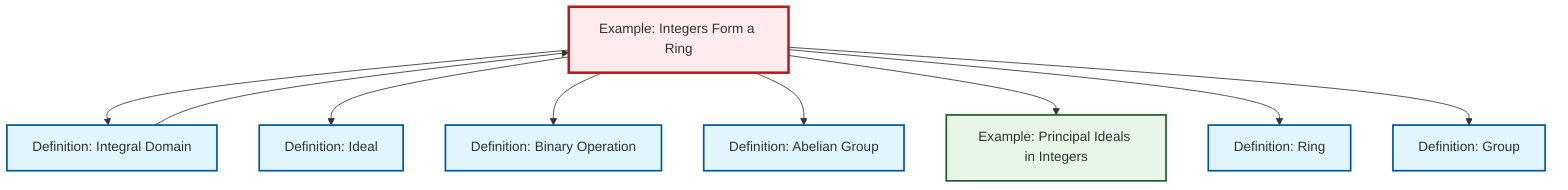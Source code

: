 graph TD
    classDef definition fill:#e1f5fe,stroke:#01579b,stroke-width:2px
    classDef theorem fill:#f3e5f5,stroke:#4a148c,stroke-width:2px
    classDef axiom fill:#fff3e0,stroke:#e65100,stroke-width:2px
    classDef example fill:#e8f5e9,stroke:#1b5e20,stroke-width:2px
    classDef current fill:#ffebee,stroke:#b71c1c,stroke-width:3px
    ex-principal-ideal["Example: Principal Ideals in Integers"]:::example
    def-ring["Definition: Ring"]:::definition
    ex-integers-ring["Example: Integers Form a Ring"]:::example
    def-binary-operation["Definition: Binary Operation"]:::definition
    def-integral-domain["Definition: Integral Domain"]:::definition
    def-abelian-group["Definition: Abelian Group"]:::definition
    def-ideal["Definition: Ideal"]:::definition
    def-group["Definition: Group"]:::definition
    ex-integers-ring --> def-integral-domain
    ex-integers-ring --> def-ideal
    ex-integers-ring --> def-binary-operation
    ex-integers-ring --> def-abelian-group
    ex-integers-ring --> ex-principal-ideal
    ex-integers-ring --> def-ring
    def-integral-domain --> ex-integers-ring
    ex-integers-ring --> def-group
    class ex-integers-ring current